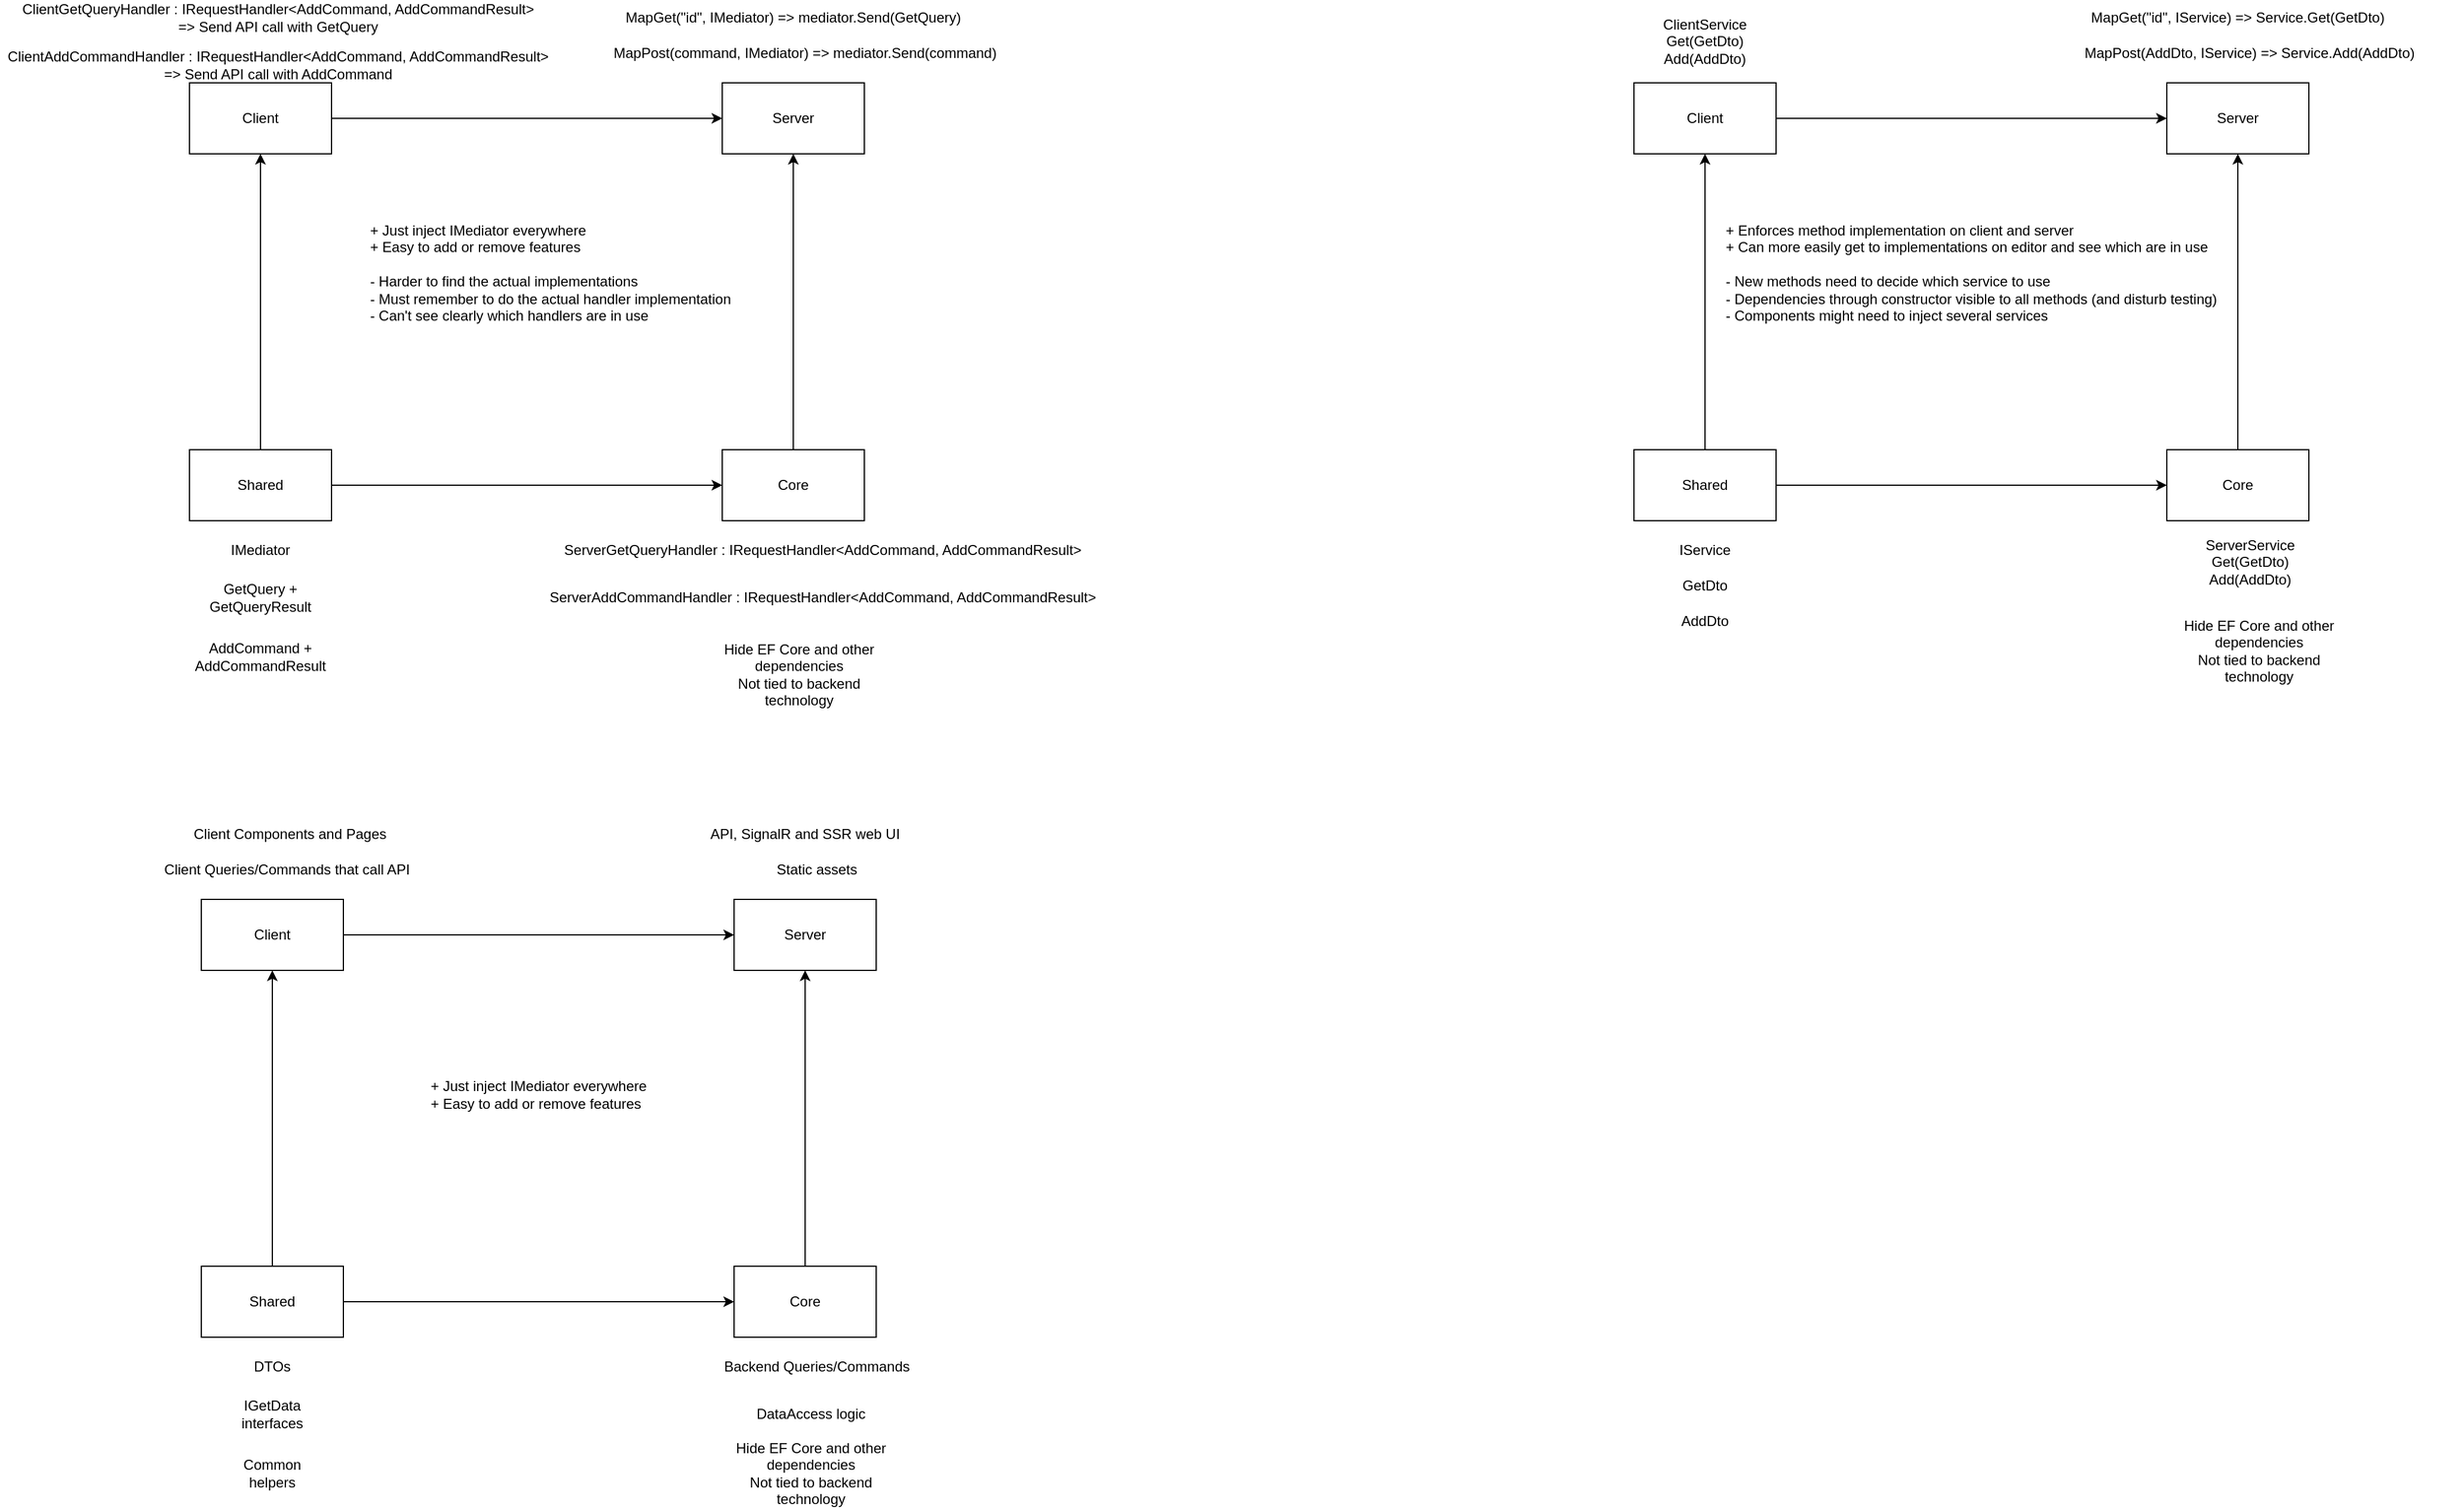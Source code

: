 <mxfile>
    <diagram id="TD-COZ-AgJ_muGaeuGPj" name="Page-1">
        <mxGraphModel dx="1190" dy="1014" grid="1" gridSize="10" guides="1" tooltips="1" connect="1" arrows="1" fold="1" page="1" pageScale="1" pageWidth="50000" pageHeight="50000" math="0" shadow="0">
            <root>
                <mxCell id="0"/>
                <mxCell id="1" parent="0"/>
                <mxCell id="9" style="edgeStyle=none;html=1;exitX=1;exitY=0.5;exitDx=0;exitDy=0;entryX=0;entryY=0.5;entryDx=0;entryDy=0;" parent="1" source="2" target="3" edge="1">
                    <mxGeometry relative="1" as="geometry"/>
                </mxCell>
                <mxCell id="2" value="Client" style="rounded=0;whiteSpace=wrap;html=1;" parent="1" vertex="1">
                    <mxGeometry x="190" y="220" width="120" height="60" as="geometry"/>
                </mxCell>
                <mxCell id="3" value="Server" style="rounded=0;whiteSpace=wrap;html=1;" parent="1" vertex="1">
                    <mxGeometry x="640" y="220" width="120" height="60" as="geometry"/>
                </mxCell>
                <mxCell id="6" style="edgeStyle=none;html=1;exitX=1;exitY=0.5;exitDx=0;exitDy=0;entryX=0;entryY=0.5;entryDx=0;entryDy=0;" parent="1" source="4" target="5" edge="1">
                    <mxGeometry relative="1" as="geometry"/>
                </mxCell>
                <mxCell id="8" style="edgeStyle=none;html=1;exitX=0.5;exitY=0;exitDx=0;exitDy=0;entryX=0.5;entryY=1;entryDx=0;entryDy=0;" parent="1" source="4" target="2" edge="1">
                    <mxGeometry relative="1" as="geometry"/>
                </mxCell>
                <mxCell id="4" value="Shared" style="rounded=0;whiteSpace=wrap;html=1;" parent="1" vertex="1">
                    <mxGeometry x="190" y="530" width="120" height="60" as="geometry"/>
                </mxCell>
                <mxCell id="7" style="edgeStyle=none;html=1;exitX=0.5;exitY=0;exitDx=0;exitDy=0;entryX=0.5;entryY=1;entryDx=0;entryDy=0;" parent="1" source="5" target="3" edge="1">
                    <mxGeometry relative="1" as="geometry"/>
                </mxCell>
                <mxCell id="5" value="Core" style="rounded=0;whiteSpace=wrap;html=1;" parent="1" vertex="1">
                    <mxGeometry x="640" y="530" width="120" height="60" as="geometry"/>
                </mxCell>
                <mxCell id="10" value="IMediator" style="text;html=1;strokeColor=none;fillColor=none;align=center;verticalAlign=middle;whiteSpace=wrap;rounded=0;" parent="1" vertex="1">
                    <mxGeometry x="220" y="600" width="60" height="30" as="geometry"/>
                </mxCell>
                <mxCell id="11" value="ServerGetQueryHandler : IRequestHandler&amp;lt;AddCommand, AddCommandResult&amp;gt;" style="text;html=1;strokeColor=none;fillColor=none;align=center;verticalAlign=middle;whiteSpace=wrap;rounded=0;" parent="1" vertex="1">
                    <mxGeometry x="490" y="600" width="470" height="30" as="geometry"/>
                </mxCell>
                <mxCell id="12" value="AddCommand + AddCommandResult" style="text;html=1;strokeColor=none;fillColor=none;align=center;verticalAlign=middle;whiteSpace=wrap;rounded=0;" parent="1" vertex="1">
                    <mxGeometry x="220" y="690" width="60" height="30" as="geometry"/>
                </mxCell>
                <mxCell id="13" value="GetQuery + GetQueryResult" style="text;html=1;strokeColor=none;fillColor=none;align=center;verticalAlign=middle;whiteSpace=wrap;rounded=0;" parent="1" vertex="1">
                    <mxGeometry x="220" y="640" width="60" height="30" as="geometry"/>
                </mxCell>
                <mxCell id="14" value="MapPost(command, IMediator) =&amp;gt; mediator.Send(command)" style="text;html=1;strokeColor=none;fillColor=none;align=center;verticalAlign=middle;whiteSpace=wrap;rounded=0;" parent="1" vertex="1">
                    <mxGeometry x="530" y="180" width="360" height="30" as="geometry"/>
                </mxCell>
                <mxCell id="15" value="ClientGetQueryHandler : IRequestHandler&amp;lt;AddCommand, AddCommandResult&amp;gt;&lt;br&gt;=&amp;gt; Send API call with GetQuery" style="text;html=1;strokeColor=none;fillColor=none;align=center;verticalAlign=middle;whiteSpace=wrap;rounded=0;" parent="1" vertex="1">
                    <mxGeometry x="30" y="150" width="470" height="30" as="geometry"/>
                </mxCell>
                <mxCell id="16" value="MapGet(&quot;id&quot;, IMediator) =&amp;gt; mediator.Send(GetQuery)" style="text;html=1;strokeColor=none;fillColor=none;align=center;verticalAlign=middle;whiteSpace=wrap;rounded=0;" parent="1" vertex="1">
                    <mxGeometry x="550" y="150" width="300" height="30" as="geometry"/>
                </mxCell>
                <mxCell id="17" value="ClientAddCommandHandler : IRequestHandler&amp;lt;AddCommand, AddCommandResult&amp;gt;&lt;br&gt;=&amp;gt; Send API call with AddCommand" style="text;html=1;strokeColor=none;fillColor=none;align=center;verticalAlign=middle;whiteSpace=wrap;rounded=0;" parent="1" vertex="1">
                    <mxGeometry x="30" y="190" width="470" height="30" as="geometry"/>
                </mxCell>
                <mxCell id="18" value="ServerAddCommandHandler : IRequestHandler&amp;lt;AddCommand, AddCommandResult&amp;gt;" style="text;html=1;strokeColor=none;fillColor=none;align=center;verticalAlign=middle;whiteSpace=wrap;rounded=0;" parent="1" vertex="1">
                    <mxGeometry x="490" y="640" width="470" height="30" as="geometry"/>
                </mxCell>
                <mxCell id="22" style="edgeStyle=none;html=1;exitX=1;exitY=0.5;exitDx=0;exitDy=0;entryX=0;entryY=0.5;entryDx=0;entryDy=0;" parent="1" source="23" target="24" edge="1">
                    <mxGeometry relative="1" as="geometry"/>
                </mxCell>
                <mxCell id="23" value="Client" style="rounded=0;whiteSpace=wrap;html=1;" parent="1" vertex="1">
                    <mxGeometry x="1410" y="220" width="120" height="60" as="geometry"/>
                </mxCell>
                <mxCell id="24" value="Server" style="rounded=0;whiteSpace=wrap;html=1;" parent="1" vertex="1">
                    <mxGeometry x="1860" y="220" width="120" height="60" as="geometry"/>
                </mxCell>
                <mxCell id="25" style="edgeStyle=none;html=1;exitX=1;exitY=0.5;exitDx=0;exitDy=0;entryX=0;entryY=0.5;entryDx=0;entryDy=0;" parent="1" source="27" target="29" edge="1">
                    <mxGeometry relative="1" as="geometry"/>
                </mxCell>
                <mxCell id="26" style="edgeStyle=none;html=1;exitX=0.5;exitY=0;exitDx=0;exitDy=0;entryX=0.5;entryY=1;entryDx=0;entryDy=0;" parent="1" source="27" target="23" edge="1">
                    <mxGeometry relative="1" as="geometry"/>
                </mxCell>
                <mxCell id="27" value="Shared" style="rounded=0;whiteSpace=wrap;html=1;" parent="1" vertex="1">
                    <mxGeometry x="1410" y="530" width="120" height="60" as="geometry"/>
                </mxCell>
                <mxCell id="28" style="edgeStyle=none;html=1;exitX=0.5;exitY=0;exitDx=0;exitDy=0;entryX=0.5;entryY=1;entryDx=0;entryDy=0;" parent="1" source="29" target="24" edge="1">
                    <mxGeometry relative="1" as="geometry"/>
                </mxCell>
                <mxCell id="29" value="Core" style="rounded=0;whiteSpace=wrap;html=1;" parent="1" vertex="1">
                    <mxGeometry x="1860" y="530" width="120" height="60" as="geometry"/>
                </mxCell>
                <mxCell id="30" value="IService" style="text;html=1;strokeColor=none;fillColor=none;align=center;verticalAlign=middle;whiteSpace=wrap;rounded=0;" parent="1" vertex="1">
                    <mxGeometry x="1440" y="600" width="60" height="30" as="geometry"/>
                </mxCell>
                <mxCell id="31" value="ServerService&lt;br&gt;Get(GetDto)&lt;br&gt;Add(AddDto)" style="text;html=1;strokeColor=none;fillColor=none;align=center;verticalAlign=middle;whiteSpace=wrap;rounded=0;" parent="1" vertex="1">
                    <mxGeometry x="1857.5" y="610" width="145" height="30" as="geometry"/>
                </mxCell>
                <mxCell id="32" value="AddDto" style="text;html=1;strokeColor=none;fillColor=none;align=center;verticalAlign=middle;whiteSpace=wrap;rounded=0;" parent="1" vertex="1">
                    <mxGeometry x="1440" y="660" width="60" height="30" as="geometry"/>
                </mxCell>
                <mxCell id="33" value="GetDto" style="text;html=1;strokeColor=none;fillColor=none;align=center;verticalAlign=middle;whiteSpace=wrap;rounded=0;" parent="1" vertex="1">
                    <mxGeometry x="1440" y="630" width="60" height="30" as="geometry"/>
                </mxCell>
                <mxCell id="34" value="MapPost(AddDto, IService) =&amp;gt; Service.Add(AddDto)" style="text;html=1;strokeColor=none;fillColor=none;align=center;verticalAlign=middle;whiteSpace=wrap;rounded=0;" parent="1" vertex="1">
                    <mxGeometry x="1750" y="180" width="360" height="30" as="geometry"/>
                </mxCell>
                <mxCell id="35" value="ClientService&lt;br&gt;Get(GetDto)&lt;br&gt;Add(AddDto)" style="text;html=1;strokeColor=none;fillColor=none;align=center;verticalAlign=middle;whiteSpace=wrap;rounded=0;" parent="1" vertex="1">
                    <mxGeometry x="1395" y="170" width="150" height="30" as="geometry"/>
                </mxCell>
                <mxCell id="36" value="MapGet(&quot;id&quot;, IService) =&amp;gt; Service.Get(GetDto)" style="text;html=1;strokeColor=none;fillColor=none;align=center;verticalAlign=middle;whiteSpace=wrap;rounded=0;" parent="1" vertex="1">
                    <mxGeometry x="1770" y="150" width="300" height="30" as="geometry"/>
                </mxCell>
                <mxCell id="39" value="&lt;div style=&quot;text-align: left;&quot;&gt;&lt;span style=&quot;background-color: initial;&quot;&gt;+ Enforces method implementation on client and server&lt;/span&gt;&lt;/div&gt;&lt;div style=&quot;text-align: left;&quot;&gt;&lt;span style=&quot;background-color: initial;&quot;&gt;+ Can more easily get to implementations on editor and see which are in use&lt;/span&gt;&lt;/div&gt;&lt;div style=&quot;text-align: left;&quot;&gt;&lt;span style=&quot;background-color: initial;&quot;&gt;&lt;br&gt;&lt;/span&gt;&lt;/div&gt;&lt;div style=&quot;text-align: left;&quot;&gt;&lt;span style=&quot;background-color: initial;&quot;&gt;- New methods need to decide which service to use&lt;/span&gt;&lt;/div&gt;&lt;div style=&quot;text-align: left;&quot;&gt;&lt;span style=&quot;background-color: initial;&quot;&gt;- Dependencies through constructor visible to all methods (and disturb testing)&lt;/span&gt;&lt;/div&gt;&lt;div style=&quot;text-align: left;&quot;&gt;&lt;span style=&quot;background-color: initial;&quot;&gt;- Components might need to inject several services&lt;/span&gt;&lt;/div&gt;&lt;div style=&quot;text-align: left;&quot;&gt;&lt;span style=&quot;background-color: initial;&quot;&gt;&lt;br&gt;&lt;/span&gt;&lt;/div&gt;&lt;div style=&quot;text-align: left;&quot;&gt;&lt;span style=&quot;background-color: initial;&quot;&gt;&lt;br&gt;&lt;/span&gt;&lt;/div&gt;" style="text;html=1;strokeColor=none;fillColor=none;align=center;verticalAlign=middle;whiteSpace=wrap;rounded=0;" parent="1" vertex="1">
                    <mxGeometry x="1480" y="380" width="430" height="30" as="geometry"/>
                </mxCell>
                <mxCell id="40" value="&lt;div style=&quot;text-align: left;&quot;&gt;&lt;span style=&quot;background-color: initial;&quot;&gt;+ Just inject IMediator everywhere&lt;/span&gt;&lt;/div&gt;&lt;div style=&quot;text-align: left;&quot;&gt;&lt;span style=&quot;background-color: initial;&quot;&gt;+ Easy to add or remove features&lt;/span&gt;&lt;/div&gt;&lt;div style=&quot;text-align: left;&quot;&gt;&lt;span style=&quot;background-color: initial;&quot;&gt;&lt;br&gt;&lt;/span&gt;&lt;/div&gt;&lt;div style=&quot;text-align: left;&quot;&gt;&lt;span style=&quot;background-color: initial;&quot;&gt;- Harder to find the actual implementations&lt;/span&gt;&lt;/div&gt;&lt;div style=&quot;text-align: left;&quot;&gt;&lt;span style=&quot;background-color: initial;&quot;&gt;- Must remember to do the actual handler implementation&lt;/span&gt;&lt;/div&gt;&lt;div style=&quot;text-align: left;&quot;&gt;&lt;span style=&quot;background-color: initial;&quot;&gt;- Can't see clearly which handlers are in use&lt;/span&gt;&lt;/div&gt;&lt;div style=&quot;text-align: left;&quot;&gt;&lt;span style=&quot;background-color: initial;&quot;&gt;&lt;br&gt;&lt;/span&gt;&lt;/div&gt;&lt;div style=&quot;text-align: left;&quot;&gt;&lt;span style=&quot;background-color: initial;&quot;&gt;&lt;br&gt;&lt;/span&gt;&lt;/div&gt;" style="text;html=1;strokeColor=none;fillColor=none;align=center;verticalAlign=middle;whiteSpace=wrap;rounded=0;" parent="1" vertex="1">
                    <mxGeometry x="280" y="380" width="430" height="30" as="geometry"/>
                </mxCell>
                <mxCell id="41" value="Hide EF Core and other dependencies&lt;br&gt;Not tied to backend technology" style="text;html=1;strokeColor=none;fillColor=none;align=center;verticalAlign=middle;whiteSpace=wrap;rounded=0;" parent="1" vertex="1">
                    <mxGeometry x="1872.5" y="690" width="130" height="20" as="geometry"/>
                </mxCell>
                <mxCell id="43" value="Hide EF Core and other dependencies&lt;br&gt;Not tied to backend technology" style="text;html=1;strokeColor=none;fillColor=none;align=center;verticalAlign=middle;whiteSpace=wrap;rounded=0;" parent="1" vertex="1">
                    <mxGeometry x="640" y="710" width="130" height="20" as="geometry"/>
                </mxCell>
                <mxCell id="44" style="edgeStyle=none;html=1;exitX=1;exitY=0.5;exitDx=0;exitDy=0;entryX=0;entryY=0.5;entryDx=0;entryDy=0;" edge="1" parent="1" source="45" target="46">
                    <mxGeometry relative="1" as="geometry"/>
                </mxCell>
                <mxCell id="45" value="Client" style="rounded=0;whiteSpace=wrap;html=1;" vertex="1" parent="1">
                    <mxGeometry x="200" y="910" width="120" height="60" as="geometry"/>
                </mxCell>
                <mxCell id="46" value="Server" style="rounded=0;whiteSpace=wrap;html=1;" vertex="1" parent="1">
                    <mxGeometry x="650" y="910" width="120" height="60" as="geometry"/>
                </mxCell>
                <mxCell id="47" style="edgeStyle=none;html=1;exitX=1;exitY=0.5;exitDx=0;exitDy=0;entryX=0;entryY=0.5;entryDx=0;entryDy=0;" edge="1" parent="1" source="49" target="51">
                    <mxGeometry relative="1" as="geometry"/>
                </mxCell>
                <mxCell id="48" style="edgeStyle=none;html=1;exitX=0.5;exitY=0;exitDx=0;exitDy=0;entryX=0.5;entryY=1;entryDx=0;entryDy=0;" edge="1" parent="1" source="49" target="45">
                    <mxGeometry relative="1" as="geometry"/>
                </mxCell>
                <mxCell id="49" value="Shared" style="rounded=0;whiteSpace=wrap;html=1;" vertex="1" parent="1">
                    <mxGeometry x="200" y="1220" width="120" height="60" as="geometry"/>
                </mxCell>
                <mxCell id="50" style="edgeStyle=none;html=1;exitX=0.5;exitY=0;exitDx=0;exitDy=0;entryX=0.5;entryY=1;entryDx=0;entryDy=0;" edge="1" parent="1" source="51" target="46">
                    <mxGeometry relative="1" as="geometry"/>
                </mxCell>
                <mxCell id="51" value="Core" style="rounded=0;whiteSpace=wrap;html=1;" vertex="1" parent="1">
                    <mxGeometry x="650" y="1220" width="120" height="60" as="geometry"/>
                </mxCell>
                <mxCell id="52" value="DTOs" style="text;html=1;strokeColor=none;fillColor=none;align=center;verticalAlign=middle;whiteSpace=wrap;rounded=0;" vertex="1" parent="1">
                    <mxGeometry x="230" y="1290" width="60" height="30" as="geometry"/>
                </mxCell>
                <mxCell id="53" value="Backend Queries/Commands" style="text;html=1;strokeColor=none;fillColor=none;align=center;verticalAlign=middle;whiteSpace=wrap;rounded=0;" vertex="1" parent="1">
                    <mxGeometry x="635" y="1290" width="170" height="30" as="geometry"/>
                </mxCell>
                <mxCell id="54" value="Common helpers" style="text;html=1;strokeColor=none;fillColor=none;align=center;verticalAlign=middle;whiteSpace=wrap;rounded=0;" vertex="1" parent="1">
                    <mxGeometry x="230" y="1380" width="60" height="30" as="geometry"/>
                </mxCell>
                <mxCell id="55" value="IGetData interfaces" style="text;html=1;strokeColor=none;fillColor=none;align=center;verticalAlign=middle;whiteSpace=wrap;rounded=0;" vertex="1" parent="1">
                    <mxGeometry x="230" y="1330" width="60" height="30" as="geometry"/>
                </mxCell>
                <mxCell id="56" value="Static assets" style="text;html=1;strokeColor=none;fillColor=none;align=center;verticalAlign=middle;whiteSpace=wrap;rounded=0;" vertex="1" parent="1">
                    <mxGeometry x="540" y="870" width="360" height="30" as="geometry"/>
                </mxCell>
                <mxCell id="57" value="Client Components and Pages" style="text;html=1;strokeColor=none;fillColor=none;align=center;verticalAlign=middle;whiteSpace=wrap;rounded=0;" vertex="1" parent="1">
                    <mxGeometry x="40" y="840" width="470" height="30" as="geometry"/>
                </mxCell>
                <mxCell id="58" value="API, SignalR and SSR web UI" style="text;html=1;strokeColor=none;fillColor=none;align=center;verticalAlign=middle;whiteSpace=wrap;rounded=0;" vertex="1" parent="1">
                    <mxGeometry x="560" y="840" width="300" height="30" as="geometry"/>
                </mxCell>
                <mxCell id="59" value="Client Queries/Commands that call API" style="text;html=1;strokeColor=none;fillColor=none;align=center;verticalAlign=middle;whiteSpace=wrap;rounded=0;" vertex="1" parent="1">
                    <mxGeometry x="165" y="870" width="215" height="30" as="geometry"/>
                </mxCell>
                <mxCell id="60" value="DataAccess logic" style="text;html=1;strokeColor=none;fillColor=none;align=center;verticalAlign=middle;whiteSpace=wrap;rounded=0;" vertex="1" parent="1">
                    <mxGeometry x="655" y="1330" width="120" height="30" as="geometry"/>
                </mxCell>
                <mxCell id="61" value="&lt;div style=&quot;text-align: left;&quot;&gt;&lt;span style=&quot;background-color: initial;&quot;&gt;+ Just inject IMediator everywhere&lt;/span&gt;&lt;/div&gt;&lt;div style=&quot;text-align: left;&quot;&gt;&lt;span style=&quot;background-color: initial;&quot;&gt;+ Easy to add or remove features&lt;/span&gt;&lt;/div&gt;" style="text;html=1;strokeColor=none;fillColor=none;align=center;verticalAlign=middle;whiteSpace=wrap;rounded=0;" vertex="1" parent="1">
                    <mxGeometry x="270" y="1030" width="430" height="90" as="geometry"/>
                </mxCell>
                <mxCell id="62" value="Hide EF Core and other dependencies&lt;br&gt;Not tied to backend technology" style="text;html=1;strokeColor=none;fillColor=none;align=center;verticalAlign=middle;whiteSpace=wrap;rounded=0;" vertex="1" parent="1">
                    <mxGeometry x="650" y="1365" width="130" height="60" as="geometry"/>
                </mxCell>
            </root>
        </mxGraphModel>
    </diagram>
</mxfile>